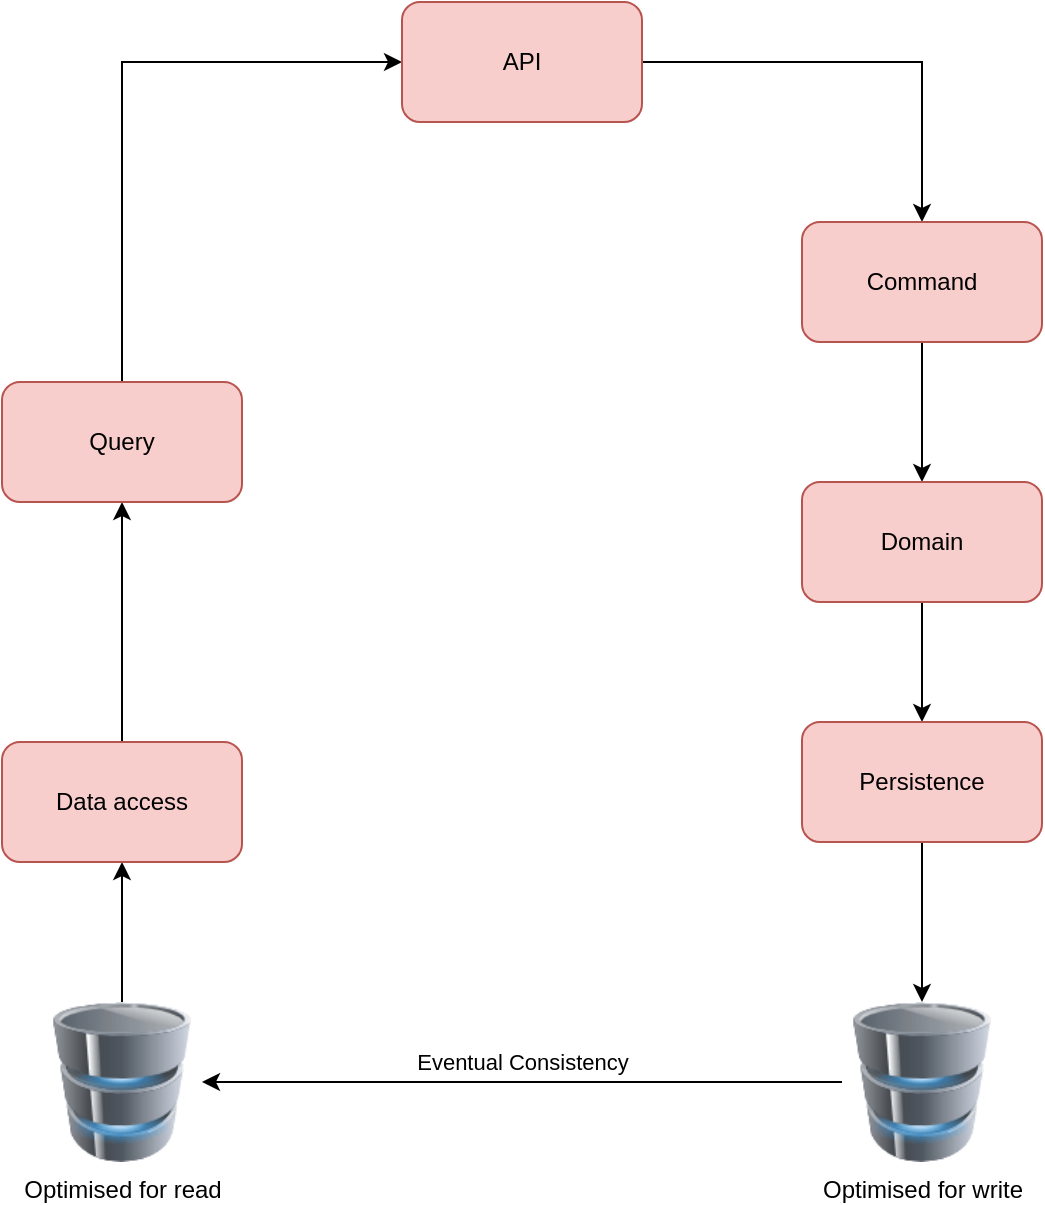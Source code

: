 <mxfile version="21.6.5" type="device">
  <diagram name="Page-1" id="ZiuLwjqc9Jt7aKKi7Wt6">
    <mxGraphModel dx="705" dy="703" grid="1" gridSize="10" guides="1" tooltips="1" connect="1" arrows="1" fold="1" page="1" pageScale="1" pageWidth="850" pageHeight="1100" math="0" shadow="0">
      <root>
        <mxCell id="0" />
        <mxCell id="1" parent="0" />
        <mxCell id="oTrFpy0I9JD97Q9PtE5_-11" style="edgeStyle=orthogonalEdgeStyle;rounded=0;orthogonalLoop=1;jettySize=auto;html=1;entryX=0.5;entryY=1;entryDx=0;entryDy=0;" edge="1" parent="1" source="oTrFpy0I9JD97Q9PtE5_-1" target="oTrFpy0I9JD97Q9PtE5_-3">
          <mxGeometry relative="1" as="geometry" />
        </mxCell>
        <mxCell id="oTrFpy0I9JD97Q9PtE5_-1" value="Optimised for read" style="image;html=1;image=img/lib/clip_art/computers/Database_128x128.png" vertex="1" parent="1">
          <mxGeometry x="170" y="640" width="80" height="80" as="geometry" />
        </mxCell>
        <mxCell id="oTrFpy0I9JD97Q9PtE5_-9" style="edgeStyle=orthogonalEdgeStyle;rounded=0;orthogonalLoop=1;jettySize=auto;html=1;entryX=1;entryY=0.5;entryDx=0;entryDy=0;" edge="1" parent="1" source="oTrFpy0I9JD97Q9PtE5_-2" target="oTrFpy0I9JD97Q9PtE5_-1">
          <mxGeometry relative="1" as="geometry" />
        </mxCell>
        <mxCell id="oTrFpy0I9JD97Q9PtE5_-10" value="Eventual Consistency" style="edgeLabel;html=1;align=center;verticalAlign=middle;resizable=0;points=[];" vertex="1" connectable="0" parent="oTrFpy0I9JD97Q9PtE5_-9">
          <mxGeometry x="0.019" y="1" relative="1" as="geometry">
            <mxPoint x="3" y="-11" as="offset" />
          </mxGeometry>
        </mxCell>
        <mxCell id="oTrFpy0I9JD97Q9PtE5_-2" value="Optimised for write" style="image;html=1;image=img/lib/clip_art/computers/Database_128x128.png" vertex="1" parent="1">
          <mxGeometry x="570" y="640" width="80" height="80" as="geometry" />
        </mxCell>
        <mxCell id="oTrFpy0I9JD97Q9PtE5_-12" style="edgeStyle=orthogonalEdgeStyle;rounded=0;orthogonalLoop=1;jettySize=auto;html=1;entryX=0.5;entryY=1;entryDx=0;entryDy=0;" edge="1" parent="1" source="oTrFpy0I9JD97Q9PtE5_-3" target="oTrFpy0I9JD97Q9PtE5_-4">
          <mxGeometry relative="1" as="geometry" />
        </mxCell>
        <mxCell id="oTrFpy0I9JD97Q9PtE5_-3" value="Data access" style="rounded=1;whiteSpace=wrap;html=1;fillColor=#f8cecc;strokeColor=#b85450;" vertex="1" parent="1">
          <mxGeometry x="150" y="510" width="120" height="60" as="geometry" />
        </mxCell>
        <mxCell id="oTrFpy0I9JD97Q9PtE5_-13" style="edgeStyle=orthogonalEdgeStyle;rounded=0;orthogonalLoop=1;jettySize=auto;html=1;entryX=0;entryY=0.5;entryDx=0;entryDy=0;exitX=0.5;exitY=0;exitDx=0;exitDy=0;" edge="1" parent="1" source="oTrFpy0I9JD97Q9PtE5_-4" target="oTrFpy0I9JD97Q9PtE5_-5">
          <mxGeometry relative="1" as="geometry" />
        </mxCell>
        <mxCell id="oTrFpy0I9JD97Q9PtE5_-4" value="Query" style="rounded=1;whiteSpace=wrap;html=1;fillColor=#f8cecc;strokeColor=#b85450;" vertex="1" parent="1">
          <mxGeometry x="150" y="330" width="120" height="60" as="geometry" />
        </mxCell>
        <mxCell id="oTrFpy0I9JD97Q9PtE5_-14" style="edgeStyle=orthogonalEdgeStyle;rounded=0;orthogonalLoop=1;jettySize=auto;html=1;entryX=0.5;entryY=0;entryDx=0;entryDy=0;" edge="1" parent="1" source="oTrFpy0I9JD97Q9PtE5_-5" target="oTrFpy0I9JD97Q9PtE5_-6">
          <mxGeometry relative="1" as="geometry" />
        </mxCell>
        <mxCell id="oTrFpy0I9JD97Q9PtE5_-5" value="API" style="rounded=1;whiteSpace=wrap;html=1;fillColor=#f8cecc;strokeColor=#b85450;" vertex="1" parent="1">
          <mxGeometry x="350" y="140" width="120" height="60" as="geometry" />
        </mxCell>
        <mxCell id="oTrFpy0I9JD97Q9PtE5_-15" style="edgeStyle=orthogonalEdgeStyle;rounded=0;orthogonalLoop=1;jettySize=auto;html=1;entryX=0.5;entryY=0;entryDx=0;entryDy=0;" edge="1" parent="1" source="oTrFpy0I9JD97Q9PtE5_-6" target="oTrFpy0I9JD97Q9PtE5_-7">
          <mxGeometry relative="1" as="geometry" />
        </mxCell>
        <mxCell id="oTrFpy0I9JD97Q9PtE5_-6" value="Command" style="rounded=1;whiteSpace=wrap;html=1;fillColor=#f8cecc;strokeColor=#b85450;" vertex="1" parent="1">
          <mxGeometry x="550" y="250" width="120" height="60" as="geometry" />
        </mxCell>
        <mxCell id="oTrFpy0I9JD97Q9PtE5_-16" style="edgeStyle=orthogonalEdgeStyle;rounded=0;orthogonalLoop=1;jettySize=auto;html=1;entryX=0.5;entryY=0;entryDx=0;entryDy=0;" edge="1" parent="1" source="oTrFpy0I9JD97Q9PtE5_-7" target="oTrFpy0I9JD97Q9PtE5_-8">
          <mxGeometry relative="1" as="geometry" />
        </mxCell>
        <mxCell id="oTrFpy0I9JD97Q9PtE5_-7" value="Domain" style="rounded=1;whiteSpace=wrap;html=1;fillColor=#f8cecc;strokeColor=#b85450;" vertex="1" parent="1">
          <mxGeometry x="550" y="380" width="120" height="60" as="geometry" />
        </mxCell>
        <mxCell id="oTrFpy0I9JD97Q9PtE5_-17" style="edgeStyle=orthogonalEdgeStyle;rounded=0;orthogonalLoop=1;jettySize=auto;html=1;exitX=0.5;exitY=1;exitDx=0;exitDy=0;entryX=0.5;entryY=0;entryDx=0;entryDy=0;" edge="1" parent="1" source="oTrFpy0I9JD97Q9PtE5_-8" target="oTrFpy0I9JD97Q9PtE5_-2">
          <mxGeometry relative="1" as="geometry" />
        </mxCell>
        <mxCell id="oTrFpy0I9JD97Q9PtE5_-8" value="Persistence" style="rounded=1;whiteSpace=wrap;html=1;fillColor=#f8cecc;strokeColor=#b85450;" vertex="1" parent="1">
          <mxGeometry x="550" y="500" width="120" height="60" as="geometry" />
        </mxCell>
      </root>
    </mxGraphModel>
  </diagram>
</mxfile>
